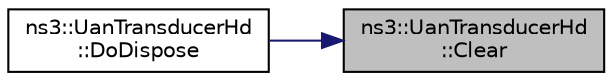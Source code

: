 digraph "ns3::UanTransducerHd::Clear"
{
 // LATEX_PDF_SIZE
  edge [fontname="Helvetica",fontsize="10",labelfontname="Helvetica",labelfontsize="10"];
  node [fontname="Helvetica",fontsize="10",shape=record];
  rankdir="RL";
  Node1 [label="ns3::UanTransducerHd\l::Clear",height=0.2,width=0.4,color="black", fillcolor="grey75", style="filled", fontcolor="black",tooltip="Clears all pointer references."];
  Node1 -> Node2 [dir="back",color="midnightblue",fontsize="10",style="solid",fontname="Helvetica"];
  Node2 [label="ns3::UanTransducerHd\l::DoDispose",height=0.2,width=0.4,color="black", fillcolor="white", style="filled",URL="$classns3_1_1_uan_transducer_hd.html#a3472ccf1218d8d5281a69e2a7c2135e2",tooltip="Destructor implementation."];
}
